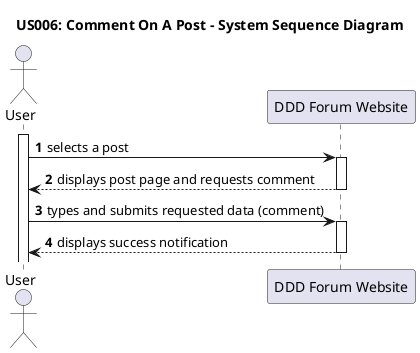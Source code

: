 @startuml us006-SSD

title US006: Comment On A Post - System Sequence Diagram 

autonumber

actor "User" as User
participant "DDD Forum Website" as DDDForumWebsite

activate User

    User -> DDDForumWebsite: selects a post
    activate DDDForumWebsite
        DDDForumWebsite --> User: displays post page and requests comment
    deactivate DDDForumWebsite

    User -> DDDForumWebsite: types and submits requested data (comment)
    activate DDDForumWebsite
        DDDForumWebsite --> User: displays success notification
    deactivate DDDForumWebsite

@enduml

